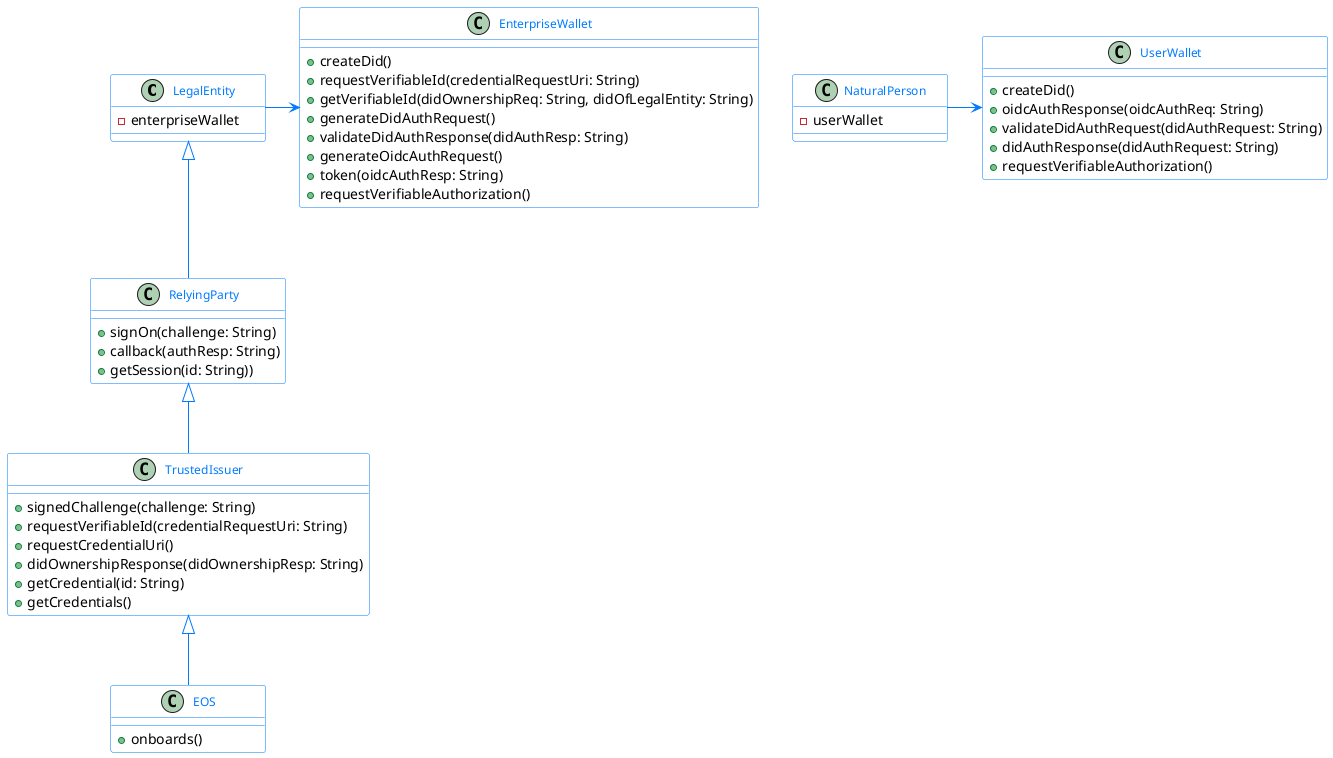 @startuml
'https://plantuml.com/class-diagram

skinparam classFontColor 007BFF
skinparam classFontSize 12
skinparam classFontName Aapex
skinparam backgroundColor white
skinparam minClassWidth 155
skinparam nodesep 34
skinparam ranksep 70

skinparam class {
BorderColor 007BFF
ArrowColor 007BFF
BackgroundColor white
}

skinparam interface {
BorderColor 007BFF
ArrowColor 007BFF
}

skinparam note {
BorderColor 007BFF
BackgroundColor 7ACFF5
}

LegalEntity -> EnterpriseWallet
LegalEntity <|-- RelyingParty
RelyingParty <|-- TrustedIssuer
TrustedIssuer <|-- EOS

'EnterpriseWallet ..> EOS: onboards >
'UserWallet ..> EOS: onboards >

NaturalPerson -> UserWallet

class EnterpriseWallet {
+ createDid()
+ requestVerifiableId(credentialRequestUri: String)
+ getVerifiableId(didOwnershipReq: String, didOfLegalEntity: String)
+ generateDidAuthRequest()
+ validateDidAuthResponse(didAuthResp: String)
+ generateOidcAuthRequest()
+ token(oidcAuthResp: String)
+ requestVerifiableAuthorization()
}

class UserWallet {
+ createDid()
+ oidcAuthResponse(oidcAuthReq: String)
+ validateDidAuthRequest(didAuthRequest: String)
+ didAuthResponse(didAuthRequest: String)
+ requestVerifiableAuthorization()
}

class LegalEntity {
 - enterpriseWallet
}

class RelyingParty {
 + signOn(challenge: String)
 + callback(authResp: String)
 + getSession(id: String))
}

class TrustedIssuer {
 + signedChallenge(challenge: String)
 + requestVerifiableId(credentialRequestUri: String)
 + requestCredentialUri()
 + didOwnershipResponse(didOwnershipResp: String)
 + getCredential(id: String)
 + getCredentials()
}

class EOS {
 + onboards()
}

class NaturalPerson {
 - userWallet
}

@enduml
